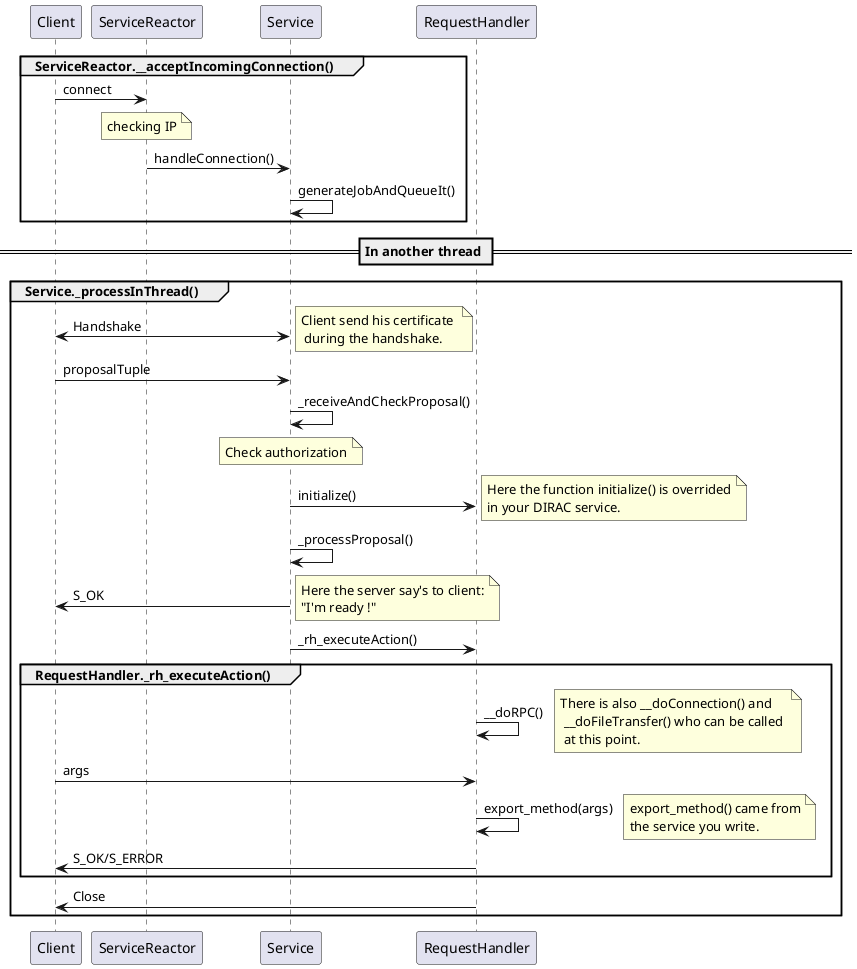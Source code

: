 @startuml
group ServiceReactor.__acceptIncomingConnection()
	Client -> ServiceReactor: connect
	note over ServiceReactor: checking IP
	ServiceReactor -> Service: handleConnection()
	Service -> Service: generateJobAndQueueIt()
end
== In another thread ==
group Service._processInThread()
	Client <-> Service: Handshake
	note right: Client send his certificate \n during the handshake.
	Client -> Service: proposalTuple
	Service -> Service: _receiveAndCheckProposal()
	note over Service: Check authorization
	Service -> RequestHandler: initialize()
	note right: Here the function initialize() is overrided\nin your DIRAC service.
	Service -> Service: _processProposal()
	Client <- Service: S_OK
	note right: Here the server say's to client:\n"I'm ready !"
	Service -> RequestHandler: _rh_executeAction()

	group RequestHandler._rh_executeAction()
		RequestHandler -> RequestHandler: __doRPC()
		note right: There is also __doConnection() and \n __doFileTransfer() who can be called \n at this point.
		Client -> RequestHandler: args
		RequestHandler -> RequestHandler: export_method(args)
		note right: export_method() came from\nthe service you write.
		Client <-RequestHandler: S_OK/S_ERROR
	end
	Client <- RequestHandler: Close
end

@enduml
